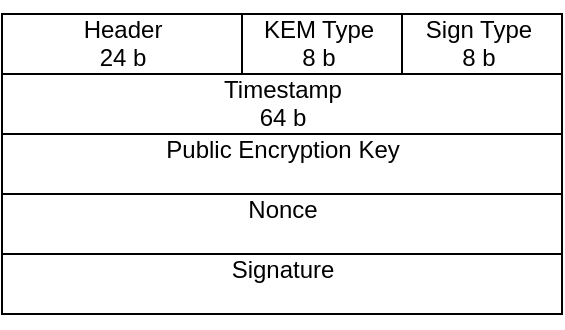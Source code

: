 <mxfile version="20.3.0" type="device"><diagram id="jzIzgzgZ_cWh8oAGvYnE" name="Page-1"><mxGraphModel dx="569" dy="349" grid="1" gridSize="10" guides="1" tooltips="1" connect="1" arrows="1" fold="1" page="1" pageScale="1" pageWidth="850" pageHeight="1100" math="0" shadow="0"><root><mxCell id="0"/><mxCell id="1" parent="0"/><mxCell id="rbgSJTscvc3-KIs1Sgp2-2" value="" style="group" parent="1" vertex="1" connectable="0"><mxGeometry x="200" y="353" width="120" height="44" as="geometry"/></mxCell><mxCell id="ggVZzpLU7GAkpyHcxKJn-1" value="" style="rounded=0;whiteSpace=wrap;html=1;fillColor=none;" parent="rbgSJTscvc3-KIs1Sgp2-2" vertex="1"><mxGeometry y="7" width="120" height="30" as="geometry"/></mxCell><mxCell id="ggVZzpLU7GAkpyHcxKJn-8" value="24 b" style="text;html=1;align=center;verticalAlign=middle;resizable=0;points=[];autosize=1;strokeColor=none;fillColor=none;" parent="rbgSJTscvc3-KIs1Sgp2-2" vertex="1"><mxGeometry x="35" y="14" width="50" height="30" as="geometry"/></mxCell><mxCell id="MsSWEpfC5dkocJ6BYIcm-1" value="&lt;span style=&quot;&quot;&gt;Header&lt;br&gt;&lt;/span&gt;" style="text;html=1;align=center;verticalAlign=middle;resizable=0;points=[];autosize=1;strokeColor=none;fillColor=none;" parent="rbgSJTscvc3-KIs1Sgp2-2" vertex="1"><mxGeometry x="30" width="60" height="30" as="geometry"/></mxCell><mxCell id="rbgSJTscvc3-KIs1Sgp2-7" value="" style="group" parent="1" vertex="1" connectable="0"><mxGeometry x="400" y="353" width="80" height="44" as="geometry"/></mxCell><mxCell id="rbgSJTscvc3-KIs1Sgp2-8" value="" style="rounded=0;whiteSpace=wrap;html=1;fillColor=none;" parent="rbgSJTscvc3-KIs1Sgp2-7" vertex="1"><mxGeometry y="7.0" width="80" height="30" as="geometry"/></mxCell><mxCell id="rbgSJTscvc3-KIs1Sgp2-9" value="8 b" style="text;html=1;align=center;verticalAlign=middle;resizable=0;points=[];autosize=1;strokeColor=none;fillColor=none;" parent="rbgSJTscvc3-KIs1Sgp2-7" vertex="1"><mxGeometry x="18.333" y="14.0" width="40" height="30" as="geometry"/></mxCell><mxCell id="rbgSJTscvc3-KIs1Sgp2-10" value="&lt;span style=&quot;&quot;&gt;Sign Type&lt;br&gt;&lt;/span&gt;" style="text;html=1;align=center;verticalAlign=middle;resizable=0;points=[];autosize=1;strokeColor=none;fillColor=none;" parent="rbgSJTscvc3-KIs1Sgp2-7" vertex="1"><mxGeometry x="-1.666" width="80" height="30" as="geometry"/></mxCell><mxCell id="rbgSJTscvc3-KIs1Sgp2-4" value="" style="rounded=0;whiteSpace=wrap;html=1;fillColor=none;" parent="1" vertex="1"><mxGeometry x="320" y="360" width="80" height="30" as="geometry"/></mxCell><mxCell id="rbgSJTscvc3-KIs1Sgp2-5" value="8 b" style="text;html=1;align=center;verticalAlign=middle;resizable=0;points=[];autosize=1;strokeColor=none;fillColor=none;" parent="1" vertex="1"><mxGeometry x="338.333" y="367" width="40" height="30" as="geometry"/></mxCell><mxCell id="rbgSJTscvc3-KIs1Sgp2-6" value="&lt;span style=&quot;&quot;&gt;KEM Type&lt;br&gt;&lt;/span&gt;" style="text;html=1;align=center;verticalAlign=middle;resizable=0;points=[];autosize=1;strokeColor=none;fillColor=none;" parent="1" vertex="1"><mxGeometry x="318.334" y="353" width="80" height="30" as="geometry"/></mxCell><mxCell id="rbgSJTscvc3-KIs1Sgp2-15" value="" style="group" parent="1" vertex="1" connectable="0"><mxGeometry x="200" y="383" width="280" height="44" as="geometry"/></mxCell><mxCell id="rbgSJTscvc3-KIs1Sgp2-12" value="" style="rounded=0;whiteSpace=wrap;html=1;fillColor=none;" parent="rbgSJTscvc3-KIs1Sgp2-15" vertex="1"><mxGeometry y="7" width="280" height="30" as="geometry"/></mxCell><mxCell id="rbgSJTscvc3-KIs1Sgp2-13" value="64 b" style="text;html=1;align=center;verticalAlign=middle;resizable=0;points=[];autosize=1;strokeColor=none;fillColor=none;" parent="rbgSJTscvc3-KIs1Sgp2-15" vertex="1"><mxGeometry x="115" y="14" width="50" height="30" as="geometry"/></mxCell><mxCell id="rbgSJTscvc3-KIs1Sgp2-14" value="&lt;span style=&quot;&quot;&gt;Timestamp&lt;br&gt;&lt;/span&gt;" style="text;html=1;align=center;verticalAlign=middle;resizable=0;points=[];autosize=1;strokeColor=none;fillColor=none;" parent="rbgSJTscvc3-KIs1Sgp2-15" vertex="1"><mxGeometry x="100" width="80" height="30" as="geometry"/></mxCell><mxCell id="rbgSJTscvc3-KIs1Sgp2-16" value="" style="group" parent="1" vertex="1" connectable="0"><mxGeometry x="200" y="413" width="280" height="44" as="geometry"/></mxCell><mxCell id="rbgSJTscvc3-KIs1Sgp2-17" value="" style="rounded=0;whiteSpace=wrap;html=1;fillColor=none;" parent="rbgSJTscvc3-KIs1Sgp2-16" vertex="1"><mxGeometry y="7" width="280" height="30" as="geometry"/></mxCell><mxCell id="rbgSJTscvc3-KIs1Sgp2-19" value="&lt;span style=&quot;&quot;&gt;Public Encryption Key&lt;br&gt;&lt;/span&gt;" style="text;html=1;align=center;verticalAlign=middle;resizable=0;points=[];autosize=1;strokeColor=none;fillColor=none;" parent="rbgSJTscvc3-KIs1Sgp2-16" vertex="1"><mxGeometry x="70" width="140" height="30" as="geometry"/></mxCell><mxCell id="rbgSJTscvc3-KIs1Sgp2-23" value="" style="group" parent="1" vertex="1" connectable="0"><mxGeometry x="200" y="443" width="280" height="44" as="geometry"/></mxCell><mxCell id="rbgSJTscvc3-KIs1Sgp2-24" value="" style="rounded=0;whiteSpace=wrap;html=1;fillColor=none;" parent="rbgSJTscvc3-KIs1Sgp2-23" vertex="1"><mxGeometry y="7" width="280" height="30" as="geometry"/></mxCell><mxCell id="rbgSJTscvc3-KIs1Sgp2-25" value="&lt;span style=&quot;&quot;&gt;Nonce&lt;br&gt;&lt;/span&gt;" style="text;html=1;align=center;verticalAlign=middle;resizable=0;points=[];autosize=1;strokeColor=none;fillColor=none;" parent="rbgSJTscvc3-KIs1Sgp2-23" vertex="1"><mxGeometry x="110" width="60" height="30" as="geometry"/></mxCell><mxCell id="rbgSJTscvc3-KIs1Sgp2-26" value="" style="group" parent="1" vertex="1" connectable="0"><mxGeometry x="200" y="473" width="280" height="44" as="geometry"/></mxCell><mxCell id="rbgSJTscvc3-KIs1Sgp2-27" value="" style="rounded=0;whiteSpace=wrap;html=1;fillColor=none;" parent="rbgSJTscvc3-KIs1Sgp2-26" vertex="1"><mxGeometry y="7" width="280" height="30" as="geometry"/></mxCell><mxCell id="rbgSJTscvc3-KIs1Sgp2-28" value="&lt;span style=&quot;&quot;&gt;Signature&lt;br&gt;&lt;/span&gt;" style="text;html=1;align=center;verticalAlign=middle;resizable=0;points=[];autosize=1;strokeColor=none;fillColor=none;" parent="rbgSJTscvc3-KIs1Sgp2-26" vertex="1"><mxGeometry x="105" width="70" height="30" as="geometry"/></mxCell></root></mxGraphModel></diagram></mxfile>